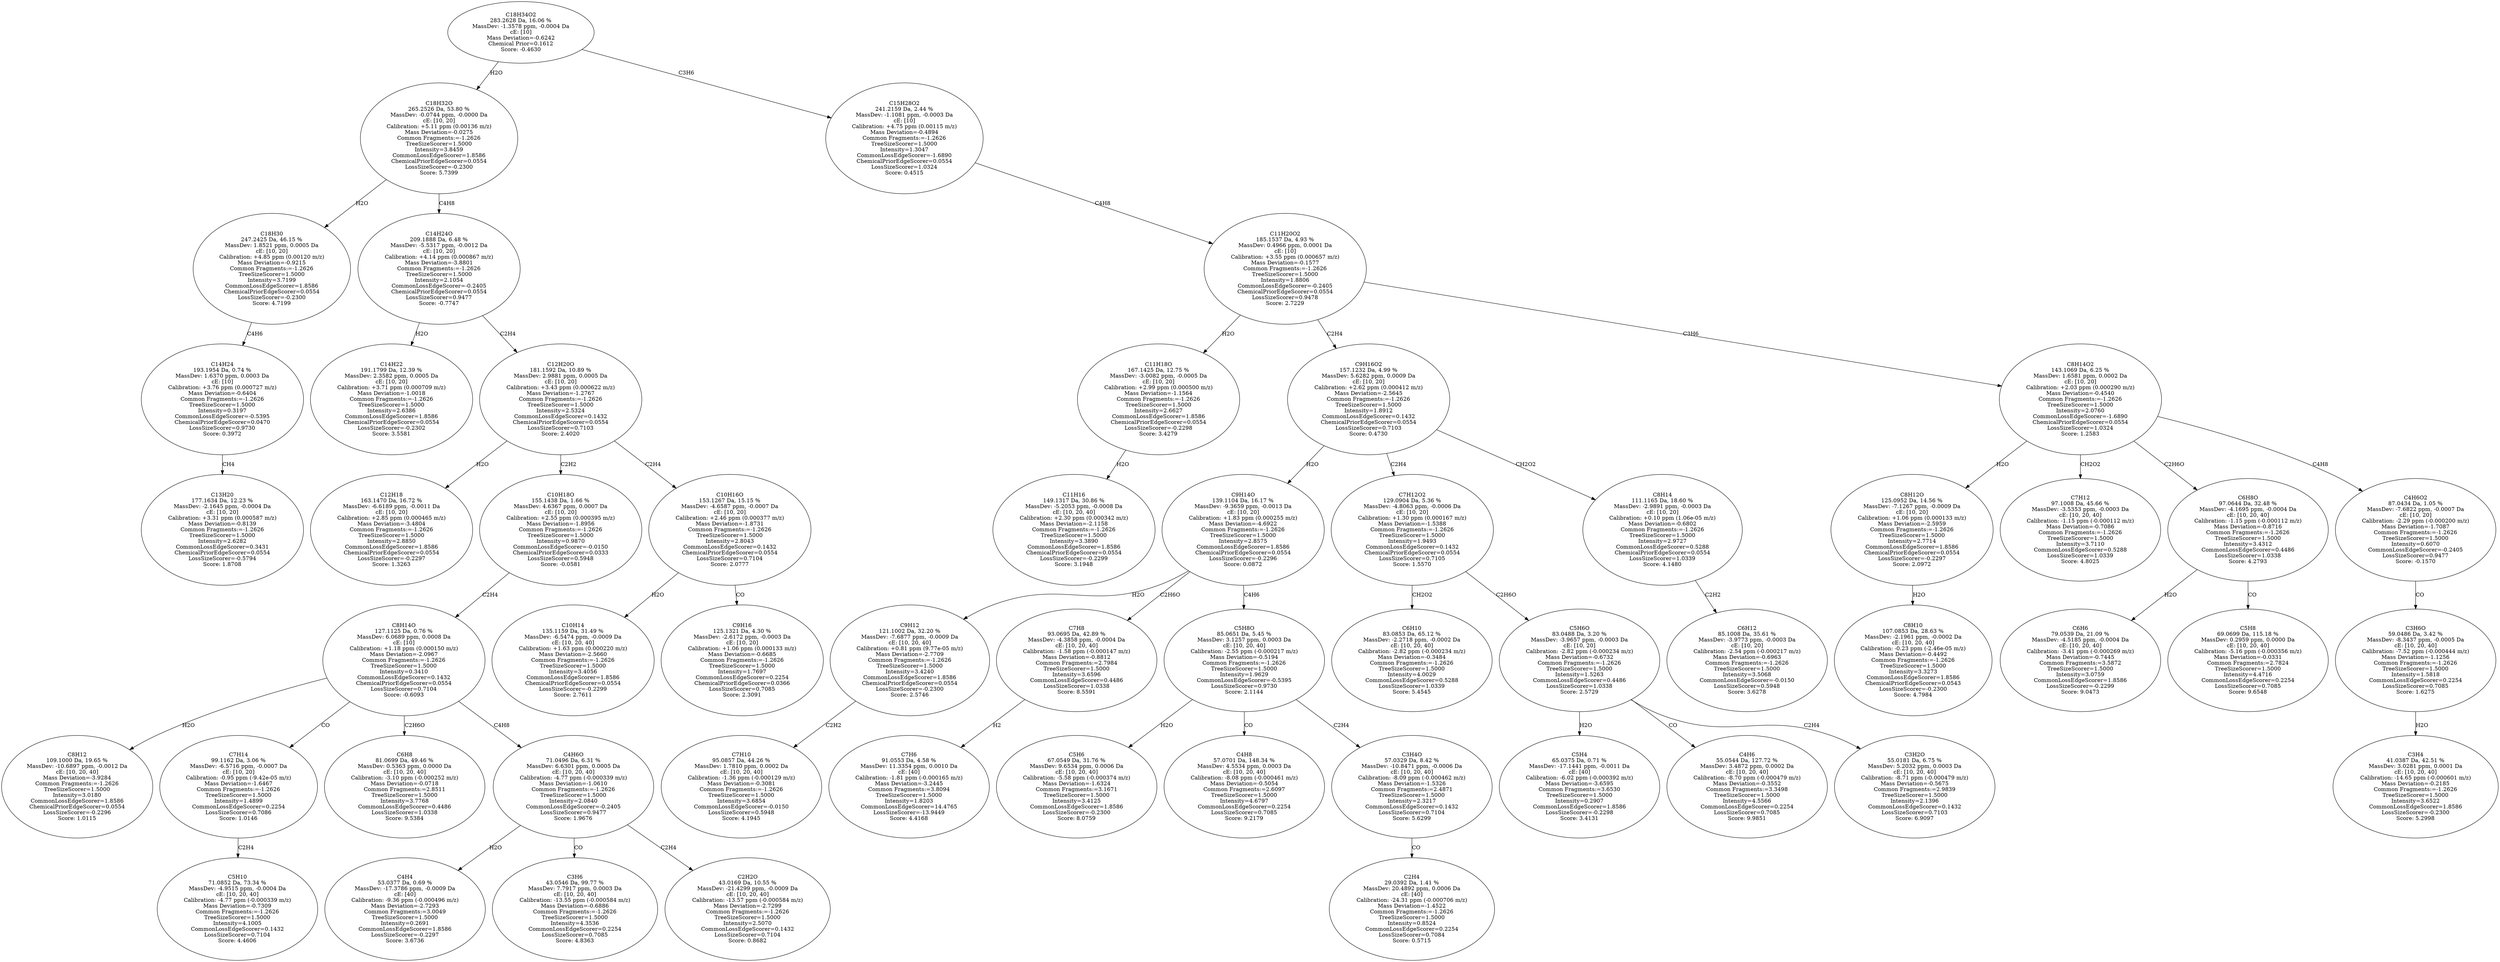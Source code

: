 strict digraph {
v1 [label="C13H20\n177.1634 Da, 12.23 %\nMassDev: -2.1645 ppm, -0.0004 Da\ncE: [10, 20]\nCalibration: +3.31 ppm (0.000587 m/z)\nMass Deviation=-0.8139\nCommon Fragments:=-1.2626\nTreeSizeScorer=1.5000\nIntensity=2.6282\nCommonLossEdgeScorer=0.3431\nChemicalPriorEdgeScorer=0.0554\nLossSizeScorer=-0.5794\nScore: 1.8708"];
v2 [label="C14H24\n193.1954 Da, 0.74 %\nMassDev: 1.6370 ppm, 0.0003 Da\ncE: [10]\nCalibration: +3.76 ppm (0.000727 m/z)\nMass Deviation=-0.6404\nCommon Fragments:=-1.2626\nTreeSizeScorer=1.5000\nIntensity=0.3197\nCommonLossEdgeScorer=-0.5395\nChemicalPriorEdgeScorer=0.0470\nLossSizeScorer=0.9730\nScore: 0.3972"];
v3 [label="C18H30\n247.2425 Da, 46.15 %\nMassDev: 1.8521 ppm, 0.0005 Da\ncE: [10, 20]\nCalibration: +4.85 ppm (0.00120 m/z)\nMass Deviation=-0.9215\nCommon Fragments:=-1.2626\nTreeSizeScorer=1.5000\nIntensity=3.7199\nCommonLossEdgeScorer=1.8586\nChemicalPriorEdgeScorer=0.0554\nLossSizeScorer=-0.2300\nScore: 4.7199"];
v4 [label="C14H22\n191.1799 Da, 12.39 %\nMassDev: 2.3582 ppm, 0.0005 Da\ncE: [10, 20]\nCalibration: +3.71 ppm (0.000709 m/z)\nMass Deviation=-1.0018\nCommon Fragments:=-1.2626\nTreeSizeScorer=1.5000\nIntensity=2.6386\nCommonLossEdgeScorer=1.8586\nChemicalPriorEdgeScorer=0.0554\nLossSizeScorer=-0.2302\nScore: 3.5581"];
v5 [label="C12H18\n163.1470 Da, 16.72 %\nMassDev: -6.6189 ppm, -0.0011 Da\ncE: [10, 20]\nCalibration: +2.85 ppm (0.000465 m/z)\nMass Deviation=-3.4804\nCommon Fragments:=-1.2626\nTreeSizeScorer=1.5000\nIntensity=2.8850\nCommonLossEdgeScorer=1.8586\nChemicalPriorEdgeScorer=0.0554\nLossSizeScorer=-0.2297\nScore: 1.3263"];
v6 [label="C8H12\n109.1000 Da, 19.65 %\nMassDev: -10.6897 ppm, -0.0012 Da\ncE: [10, 20, 40]\nMass Deviation=-3.9284\nCommon Fragments:=-1.2626\nTreeSizeScorer=1.5000\nIntensity=3.0180\nCommonLossEdgeScorer=1.8586\nChemicalPriorEdgeScorer=0.0554\nLossSizeScorer=-0.2296\nScore: 1.0115"];
v7 [label="C5H10\n71.0852 Da, 73.34 %\nMassDev: -4.9515 ppm, -0.0004 Da\ncE: [10, 20, 40]\nCalibration: -4.77 ppm (-0.000339 m/z)\nMass Deviation=-0.7309\nCommon Fragments:=-1.2626\nTreeSizeScorer=1.5000\nIntensity=4.1005\nCommonLossEdgeScorer=0.1432\nLossSizeScorer=0.7104\nScore: 4.4606"];
v8 [label="C7H14\n99.1162 Da, 3.06 %\nMassDev: -6.5716 ppm, -0.0007 Da\ncE: [10, 20]\nCalibration: -0.95 ppm (-9.42e-05 m/z)\nMass Deviation=-1.6467\nCommon Fragments:=-1.2626\nTreeSizeScorer=1.5000\nIntensity=1.4899\nCommonLossEdgeScorer=0.2254\nLossSizeScorer=0.7086\nScore: 1.0146"];
v9 [label="C6H8\n81.0699 Da, 49.46 %\nMassDev: 0.5363 ppm, 0.0000 Da\ncE: [10, 20, 40]\nCalibration: -3.10 ppm (-0.000252 m/z)\nMass Deviation=-0.0718\nCommon Fragments:=2.8511\nTreeSizeScorer=1.5000\nIntensity=3.7768\nCommonLossEdgeScorer=0.4486\nLossSizeScorer=1.0338\nScore: 9.5384"];
v10 [label="C4H4\n53.0377 Da, 0.69 %\nMassDev: -17.3786 ppm, -0.0009 Da\ncE: [40]\nCalibration: -9.36 ppm (-0.000496 m/z)\nMass Deviation=-2.7293\nCommon Fragments:=3.0049\nTreeSizeScorer=1.5000\nIntensity=0.2691\nCommonLossEdgeScorer=1.8586\nLossSizeScorer=-0.2297\nScore: 3.6736"];
v11 [label="C3H6\n43.0546 Da, 99.77 %\nMassDev: 7.7917 ppm, 0.0003 Da\ncE: [10, 20, 40]\nCalibration: -13.55 ppm (-0.000584 m/z)\nMass Deviation=-0.6886\nCommon Fragments:=-1.2626\nTreeSizeScorer=1.5000\nIntensity=4.3536\nCommonLossEdgeScorer=0.2254\nLossSizeScorer=0.7085\nScore: 4.8363"];
v12 [label="C2H2O\n43.0169 Da, 10.55 %\nMassDev: -21.4299 ppm, -0.0009 Da\ncE: [10, 20, 40]\nCalibration: -13.57 ppm (-0.000584 m/z)\nMass Deviation=-2.7299\nCommon Fragments:=-1.2626\nTreeSizeScorer=1.5000\nIntensity=2.5070\nCommonLossEdgeScorer=0.1432\nLossSizeScorer=0.7104\nScore: 0.8682"];
v13 [label="C4H6O\n71.0496 Da, 6.31 %\nMassDev: 6.6301 ppm, 0.0005 Da\ncE: [10, 20, 40]\nCalibration: -4.77 ppm (-0.000339 m/z)\nMass Deviation=-1.0610\nCommon Fragments:=-1.2626\nTreeSizeScorer=1.5000\nIntensity=2.0840\nCommonLossEdgeScorer=-0.2405\nLossSizeScorer=0.9477\nScore: 1.9676"];
v14 [label="C8H14O\n127.1125 Da, 0.76 %\nMassDev: 6.0689 ppm, 0.0008 Da\ncE: [10]\nCalibration: +1.18 ppm (0.000150 m/z)\nMass Deviation=-2.0967\nCommon Fragments:=-1.2626\nTreeSizeScorer=1.5000\nIntensity=0.3410\nCommonLossEdgeScorer=0.1432\nChemicalPriorEdgeScorer=0.0554\nLossSizeScorer=0.7104\nScore: -0.6093"];
v15 [label="C10H18O\n155.1438 Da, 1.66 %\nMassDev: 4.6367 ppm, 0.0007 Da\ncE: [10, 20]\nCalibration: +2.55 ppm (0.000395 m/z)\nMass Deviation=-1.8956\nCommon Fragments:=-1.2626\nTreeSizeScorer=1.5000\nIntensity=0.9870\nCommonLossEdgeScorer=-0.0150\nChemicalPriorEdgeScorer=0.0333\nLossSizeScorer=0.5948\nScore: -0.0581"];
v16 [label="C10H14\n135.1159 Da, 31.49 %\nMassDev: -6.5474 ppm, -0.0009 Da\ncE: [10, 20, 40]\nCalibration: +1.63 ppm (0.000220 m/z)\nMass Deviation=-2.5660\nCommon Fragments:=-1.2626\nTreeSizeScorer=1.5000\nIntensity=3.4056\nCommonLossEdgeScorer=1.8586\nChemicalPriorEdgeScorer=0.0554\nLossSizeScorer=-0.2299\nScore: 2.7611"];
v17 [label="C9H16\n125.1321 Da, 4.30 %\nMassDev: -2.6172 ppm, -0.0003 Da\ncE: [10, 20]\nCalibration: +1.06 ppm (0.000133 m/z)\nMass Deviation=-0.6685\nCommon Fragments:=-1.2626\nTreeSizeScorer=1.5000\nIntensity=1.7697\nCommonLossEdgeScorer=0.2254\nChemicalPriorEdgeScorer=0.0366\nLossSizeScorer=0.7085\nScore: 2.3091"];
v18 [label="C10H16O\n153.1267 Da, 15.15 %\nMassDev: -4.6587 ppm, -0.0007 Da\ncE: [10, 20]\nCalibration: +2.46 ppm (0.000377 m/z)\nMass Deviation=-1.8731\nCommon Fragments:=-1.2626\nTreeSizeScorer=1.5000\nIntensity=2.8043\nCommonLossEdgeScorer=0.1432\nChemicalPriorEdgeScorer=0.0554\nLossSizeScorer=0.7104\nScore: 2.0777"];
v19 [label="C12H20O\n181.1592 Da, 10.89 %\nMassDev: 2.9881 ppm, 0.0005 Da\ncE: [10, 20]\nCalibration: +3.43 ppm (0.000622 m/z)\nMass Deviation=-1.2767\nCommon Fragments:=-1.2626\nTreeSizeScorer=1.5000\nIntensity=2.5324\nCommonLossEdgeScorer=0.1432\nChemicalPriorEdgeScorer=0.0554\nLossSizeScorer=0.7103\nScore: 2.4020"];
v20 [label="C14H24O\n209.1888 Da, 6.48 %\nMassDev: -5.5317 ppm, -0.0012 Da\ncE: [10, 20]\nCalibration: +4.14 ppm (0.000867 m/z)\nMass Deviation=-3.8801\nCommon Fragments:=-1.2626\nTreeSizeScorer=1.5000\nIntensity=2.1054\nCommonLossEdgeScorer=-0.2405\nChemicalPriorEdgeScorer=0.0554\nLossSizeScorer=0.9477\nScore: -0.7747"];
v21 [label="C18H32O\n265.2526 Da, 53.80 %\nMassDev: -0.0744 ppm, -0.0000 Da\ncE: [10, 20]\nCalibration: +5.11 ppm (0.00136 m/z)\nMass Deviation=-0.0275\nCommon Fragments:=-1.2626\nTreeSizeScorer=1.5000\nIntensity=3.8459\nCommonLossEdgeScorer=1.8586\nChemicalPriorEdgeScorer=0.0554\nLossSizeScorer=-0.2300\nScore: 5.7399"];
v22 [label="C11H16\n149.1317 Da, 30.86 %\nMassDev: -5.2053 ppm, -0.0008 Da\ncE: [10, 20, 40]\nCalibration: +2.30 ppm (0.000342 m/z)\nMass Deviation=-2.1158\nCommon Fragments:=-1.2626\nTreeSizeScorer=1.5000\nIntensity=3.3890\nCommonLossEdgeScorer=1.8586\nChemicalPriorEdgeScorer=0.0554\nLossSizeScorer=-0.2299\nScore: 3.1948"];
v23 [label="C11H18O\n167.1425 Da, 12.75 %\nMassDev: -3.0082 ppm, -0.0005 Da\ncE: [10, 20]\nCalibration: +2.99 ppm (0.000500 m/z)\nMass Deviation=-1.1564\nCommon Fragments:=-1.2626\nTreeSizeScorer=1.5000\nIntensity=2.6627\nCommonLossEdgeScorer=1.8586\nChemicalPriorEdgeScorer=0.0554\nLossSizeScorer=-0.2298\nScore: 3.4279"];
v24 [label="C7H10\n95.0857 Da, 44.26 %\nMassDev: 1.7810 ppm, 0.0002 Da\ncE: [10, 20, 40]\nCalibration: -1.36 ppm (-0.000129 m/z)\nMass Deviation=-0.3081\nCommon Fragments:=-1.2626\nTreeSizeScorer=1.5000\nIntensity=3.6854\nCommonLossEdgeScorer=-0.0150\nLossSizeScorer=0.5948\nScore: 4.1945"];
v25 [label="C9H12\n121.1002 Da, 32.20 %\nMassDev: -7.6877 ppm, -0.0009 Da\ncE: [10, 20, 40]\nCalibration: +0.81 ppm (9.77e-05 m/z)\nMass Deviation=-2.7709\nCommon Fragments:=-1.2626\nTreeSizeScorer=1.5000\nIntensity=3.4240\nCommonLossEdgeScorer=1.8586\nChemicalPriorEdgeScorer=0.0554\nLossSizeScorer=-0.2300\nScore: 2.5746"];
v26 [label="C7H6\n91.0553 Da, 4.58 %\nMassDev: 11.3354 ppm, 0.0010 Da\ncE: [40]\nCalibration: -1.81 ppm (-0.000165 m/z)\nMass Deviation=-3.2445\nCommon Fragments:=3.8094\nTreeSizeScorer=1.5000\nIntensity=1.8203\nCommonLossEdgeScorer=14.4765\nLossSizeScorer=-13.9449\nScore: 4.4168"];
v27 [label="C7H8\n93.0695 Da, 42.89 %\nMassDev: -4.3858 ppm, -0.0004 Da\ncE: [10, 20, 40]\nCalibration: -1.58 ppm (-0.000147 m/z)\nMass Deviation=-0.8812\nCommon Fragments:=2.7984\nTreeSizeScorer=1.5000\nIntensity=3.6596\nCommonLossEdgeScorer=0.4486\nLossSizeScorer=1.0338\nScore: 8.5591"];
v28 [label="C5H6\n67.0549 Da, 31.76 %\nMassDev: 9.6534 ppm, 0.0006 Da\ncE: [10, 20, 40]\nCalibration: -5.58 ppm (-0.000374 m/z)\nMass Deviation=-1.6324\nCommon Fragments:=3.1671\nTreeSizeScorer=1.5000\nIntensity=3.4125\nCommonLossEdgeScorer=1.8586\nLossSizeScorer=-0.2300\nScore: 8.0759"];
v29 [label="C4H8\n57.0701 Da, 148.34 %\nMassDev: 4.5534 ppm, 0.0003 Da\ncE: [10, 20, 40]\nCalibration: -8.08 ppm (-0.000461 m/z)\nMass Deviation=-0.5054\nCommon Fragments:=2.6097\nTreeSizeScorer=1.5000\nIntensity=4.6797\nCommonLossEdgeScorer=0.2254\nLossSizeScorer=0.7085\nScore: 9.2179"];
v30 [label="C2H4\n29.0392 Da, 1.41 %\nMassDev: 20.4892 ppm, 0.0006 Da\ncE: [40]\nCalibration: -24.31 ppm (-0.000706 m/z)\nMass Deviation=-1.4522\nCommon Fragments:=-1.2626\nTreeSizeScorer=1.5000\nIntensity=0.8524\nCommonLossEdgeScorer=0.2254\nLossSizeScorer=0.7084\nScore: 0.5715"];
v31 [label="C3H4O\n57.0329 Da, 8.42 %\nMassDev: -10.8471 ppm, -0.0006 Da\ncE: [10, 20, 40]\nCalibration: -8.09 ppm (-0.000462 m/z)\nMass Deviation=-1.5326\nCommon Fragments:=2.4871\nTreeSizeScorer=1.5000\nIntensity=2.3217\nCommonLossEdgeScorer=0.1432\nLossSizeScorer=0.7104\nScore: 5.6299"];
v32 [label="C5H8O\n85.0651 Da, 5.45 %\nMassDev: 3.1257 ppm, 0.0003 Da\ncE: [10, 20, 40]\nCalibration: -2.55 ppm (-0.000217 m/z)\nMass Deviation=-0.5194\nCommon Fragments:=-1.2626\nTreeSizeScorer=1.5000\nIntensity=1.9629\nCommonLossEdgeScorer=-0.5395\nLossSizeScorer=0.9730\nScore: 2.1144"];
v33 [label="C9H14O\n139.1104 Da, 16.17 %\nMassDev: -9.3659 ppm, -0.0013 Da\ncE: [10, 20]\nCalibration: +1.83 ppm (0.000255 m/z)\nMass Deviation=-4.6922\nCommon Fragments:=-1.2626\nTreeSizeScorer=1.5000\nIntensity=2.8575\nCommonLossEdgeScorer=1.8586\nChemicalPriorEdgeScorer=0.0554\nLossSizeScorer=-0.2296\nScore: 0.0872"];
v34 [label="C6H10\n83.0853 Da, 65.12 %\nMassDev: -2.2718 ppm, -0.0002 Da\ncE: [10, 20, 40]\nCalibration: -2.82 ppm (-0.000234 m/z)\nMass Deviation=-0.3484\nCommon Fragments:=-1.2626\nTreeSizeScorer=1.5000\nIntensity=4.0029\nCommonLossEdgeScorer=0.5288\nLossSizeScorer=1.0339\nScore: 5.4545"];
v35 [label="C5H4\n65.0375 Da, 0.71 %\nMassDev: -17.1441 ppm, -0.0011 Da\ncE: [40]\nCalibration: -6.02 ppm (-0.000392 m/z)\nMass Deviation=-3.6595\nCommon Fragments:=3.6530\nTreeSizeScorer=1.5000\nIntensity=0.2907\nCommonLossEdgeScorer=1.8586\nLossSizeScorer=-0.2298\nScore: 3.4131"];
v36 [label="C4H6\n55.0544 Da, 127.72 %\nMassDev: 3.4872 ppm, 0.0002 Da\ncE: [10, 20, 40]\nCalibration: -8.70 ppm (-0.000479 m/z)\nMass Deviation=-0.3552\nCommon Fragments:=3.3498\nTreeSizeScorer=1.5000\nIntensity=4.5566\nCommonLossEdgeScorer=0.2254\nLossSizeScorer=0.7085\nScore: 9.9851"];
v37 [label="C3H2O\n55.0181 Da, 6.75 %\nMassDev: 5.2032 ppm, 0.0003 Da\ncE: [10, 20, 40]\nCalibration: -8.71 ppm (-0.000479 m/z)\nMass Deviation=-0.5675\nCommon Fragments:=2.9839\nTreeSizeScorer=1.5000\nIntensity=2.1396\nCommonLossEdgeScorer=0.1432\nLossSizeScorer=0.7103\nScore: 6.9097"];
v38 [label="C5H6O\n83.0488 Da, 3.20 %\nMassDev: -3.9657 ppm, -0.0003 Da\ncE: [10, 20]\nCalibration: -2.82 ppm (-0.000234 m/z)\nMass Deviation=-0.6732\nCommon Fragments:=-1.2626\nTreeSizeScorer=1.5000\nIntensity=1.5263\nCommonLossEdgeScorer=0.4486\nLossSizeScorer=1.0338\nScore: 2.5729"];
v39 [label="C7H12O2\n129.0904 Da, 5.36 %\nMassDev: -4.8063 ppm, -0.0006 Da\ncE: [10, 20]\nCalibration: +1.30 ppm (0.000167 m/z)\nMass Deviation=-1.5388\nCommon Fragments:=-1.2626\nTreeSizeScorer=1.5000\nIntensity=1.9493\nCommonLossEdgeScorer=0.1432\nChemicalPriorEdgeScorer=0.0554\nLossSizeScorer=0.7105\nScore: 1.5570"];
v40 [label="C6H12\n85.1008 Da, 35.61 %\nMassDev: -3.9773 ppm, -0.0003 Da\ncE: [10, 20]\nCalibration: -2.54 ppm (-0.000217 m/z)\nMass Deviation=-0.6963\nCommon Fragments:=-1.2626\nTreeSizeScorer=1.5000\nIntensity=3.5068\nCommonLossEdgeScorer=-0.0150\nLossSizeScorer=0.5948\nScore: 3.6278"];
v41 [label="C8H14\n111.1165 Da, 18.60 %\nMassDev: -2.9891 ppm, -0.0003 Da\ncE: [10, 20]\nCalibration: +0.10 ppm (1.06e-05 m/z)\nMass Deviation=-0.6802\nCommon Fragments:=-1.2626\nTreeSizeScorer=1.5000\nIntensity=2.9727\nCommonLossEdgeScorer=0.5288\nChemicalPriorEdgeScorer=0.0554\nLossSizeScorer=1.0339\nScore: 4.1480"];
v42 [label="C9H16O2\n157.1232 Da, 4.99 %\nMassDev: 5.6282 ppm, 0.0009 Da\ncE: [10, 20]\nCalibration: +2.62 ppm (0.000412 m/z)\nMass Deviation=-2.5645\nCommon Fragments:=-1.2626\nTreeSizeScorer=1.5000\nIntensity=1.8912\nCommonLossEdgeScorer=0.1432\nChemicalPriorEdgeScorer=0.0554\nLossSizeScorer=0.7103\nScore: 0.4730"];
v43 [label="C8H10\n107.0853 Da, 28.63 %\nMassDev: -2.1961 ppm, -0.0002 Da\ncE: [10, 20, 40]\nCalibration: -0.23 ppm (-2.46e-05 m/z)\nMass Deviation=-0.4492\nCommon Fragments:=-1.2626\nTreeSizeScorer=1.5000\nIntensity=3.3273\nCommonLossEdgeScorer=1.8586\nChemicalPriorEdgeScorer=0.0543\nLossSizeScorer=-0.2300\nScore: 4.7984"];
v44 [label="C8H12O\n125.0952 Da, 14.56 %\nMassDev: -7.1267 ppm, -0.0009 Da\ncE: [10, 20]\nCalibration: +1.06 ppm (0.000133 m/z)\nMass Deviation=-2.5959\nCommon Fragments:=-1.2626\nTreeSizeScorer=1.5000\nIntensity=2.7714\nCommonLossEdgeScorer=1.8586\nChemicalPriorEdgeScorer=0.0554\nLossSizeScorer=-0.2297\nScore: 2.0972"];
v45 [label="C7H12\n97.1008 Da, 45.66 %\nMassDev: -3.5353 ppm, -0.0003 Da\ncE: [10, 20, 40]\nCalibration: -1.15 ppm (-0.000112 m/z)\nMass Deviation=-0.7086\nCommon Fragments:=-1.2626\nTreeSizeScorer=1.5000\nIntensity=3.7110\nCommonLossEdgeScorer=0.5288\nLossSizeScorer=1.0339\nScore: 4.8025"];
v46 [label="C6H6\n79.0539 Da, 21.09 %\nMassDev: -4.5185 ppm, -0.0004 Da\ncE: [10, 20, 40]\nCalibration: -3.41 ppm (-0.000269 m/z)\nMass Deviation=-0.7445\nCommon Fragments:=3.5872\nTreeSizeScorer=1.5000\nIntensity=3.0759\nCommonLossEdgeScorer=1.8586\nLossSizeScorer=-0.2299\nScore: 9.0473"];
v47 [label="C5H8\n69.0699 Da, 115.18 %\nMassDev: 0.2959 ppm, 0.0000 Da\ncE: [10, 20, 40]\nCalibration: -5.16 ppm (-0.000356 m/z)\nMass Deviation=-0.0331\nCommon Fragments:=2.7824\nTreeSizeScorer=1.5000\nIntensity=4.4716\nCommonLossEdgeScorer=0.2254\nLossSizeScorer=0.7085\nScore: 9.6548"];
v48 [label="C6H8O\n97.0644 Da, 32.48 %\nMassDev: -4.1695 ppm, -0.0004 Da\ncE: [10, 20, 40]\nCalibration: -1.15 ppm (-0.000112 m/z)\nMass Deviation=-0.8716\nCommon Fragments:=-1.2626\nTreeSizeScorer=1.5000\nIntensity=3.4312\nCommonLossEdgeScorer=0.4486\nLossSizeScorer=1.0338\nScore: 4.2793"];
v49 [label="C3H4\n41.0387 Da, 42.51 %\nMassDev: 3.0281 ppm, 0.0001 Da\ncE: [10, 20, 40]\nCalibration: -14.65 ppm (-0.000601 m/z)\nMass Deviation=-0.2185\nCommon Fragments:=-1.2626\nTreeSizeScorer=1.5000\nIntensity=3.6522\nCommonLossEdgeScorer=1.8586\nLossSizeScorer=-0.2300\nScore: 5.2998"];
v50 [label="C3H6O\n59.0486 Da, 3.42 %\nMassDev: -8.3437 ppm, -0.0005 Da\ncE: [10, 20, 40]\nCalibration: -7.52 ppm (-0.000444 m/z)\nMass Deviation=-1.1256\nCommon Fragments:=-1.2626\nTreeSizeScorer=1.5000\nIntensity=1.5818\nCommonLossEdgeScorer=0.2254\nLossSizeScorer=0.7085\nScore: 1.6275"];
v51 [label="C4H6O2\n87.0434 Da, 1.05 %\nMassDev: -7.6822 ppm, -0.0007 Da\ncE: [10, 20]\nCalibration: -2.29 ppm (-0.000200 m/z)\nMass Deviation=-1.7087\nCommon Fragments:=-1.2626\nTreeSizeScorer=1.5000\nIntensity=0.6070\nCommonLossEdgeScorer=-0.2405\nLossSizeScorer=0.9477\nScore: -0.1570"];
v52 [label="C8H14O2\n143.1069 Da, 6.25 %\nMassDev: 1.6581 ppm, 0.0002 Da\ncE: [10, 20]\nCalibration: +2.03 ppm (0.000290 m/z)\nMass Deviation=-0.4540\nCommon Fragments:=-1.2626\nTreeSizeScorer=1.5000\nIntensity=2.0760\nCommonLossEdgeScorer=-1.6890\nChemicalPriorEdgeScorer=0.0554\nLossSizeScorer=1.0324\nScore: 1.2583"];
v53 [label="C11H20O2\n185.1537 Da, 4.93 %\nMassDev: 0.4966 ppm, 0.0001 Da\ncE: [10]\nCalibration: +3.55 ppm (0.000657 m/z)\nMass Deviation=-0.1577\nCommon Fragments:=-1.2626\nTreeSizeScorer=1.5000\nIntensity=1.8806\nCommonLossEdgeScorer=-0.2405\nChemicalPriorEdgeScorer=0.0554\nLossSizeScorer=0.9478\nScore: 2.7229"];
v54 [label="C15H28O2\n241.2159 Da, 2.44 %\nMassDev: -1.1081 ppm, -0.0003 Da\ncE: [10]\nCalibration: +4.75 ppm (0.00115 m/z)\nMass Deviation=-0.4894\nCommon Fragments:=-1.2626\nTreeSizeScorer=1.5000\nIntensity=1.3047\nCommonLossEdgeScorer=-1.6890\nChemicalPriorEdgeScorer=0.0554\nLossSizeScorer=1.0324\nScore: 0.4515"];
v55 [label="C18H34O2\n283.2628 Da, 16.06 %\nMassDev: -1.3578 ppm, -0.0004 Da\ncE: [10]\nMass Deviation=-0.6242\nChemical Prior=0.1612\nScore: -0.4630"];
v2 -> v1 [label="CH4"];
v3 -> v2 [label="C4H6"];
v21 -> v3 [label="H2O"];
v20 -> v4 [label="H2O"];
v19 -> v5 [label="H2O"];
v14 -> v6 [label="H2O"];
v8 -> v7 [label="C2H4"];
v14 -> v8 [label="CO"];
v14 -> v9 [label="C2H6O"];
v13 -> v10 [label="H2O"];
v13 -> v11 [label="CO"];
v13 -> v12 [label="C2H4"];
v14 -> v13 [label="C4H8"];
v15 -> v14 [label="C2H4"];
v19 -> v15 [label="C2H2"];
v18 -> v16 [label="H2O"];
v18 -> v17 [label="CO"];
v19 -> v18 [label="C2H4"];
v20 -> v19 [label="C2H4"];
v21 -> v20 [label="C4H8"];
v55 -> v21 [label="H2O"];
v23 -> v22 [label="H2O"];
v53 -> v23 [label="H2O"];
v25 -> v24 [label="C2H2"];
v33 -> v25 [label="H2O"];
v27 -> v26 [label="H2"];
v33 -> v27 [label="C2H6O"];
v32 -> v28 [label="H2O"];
v32 -> v29 [label="CO"];
v31 -> v30 [label="CO"];
v32 -> v31 [label="C2H4"];
v33 -> v32 [label="C4H6"];
v42 -> v33 [label="H2O"];
v39 -> v34 [label="CH2O2"];
v38 -> v35 [label="H2O"];
v38 -> v36 [label="CO"];
v38 -> v37 [label="C2H4"];
v39 -> v38 [label="C2H6O"];
v42 -> v39 [label="C2H4"];
v41 -> v40 [label="C2H2"];
v42 -> v41 [label="CH2O2"];
v53 -> v42 [label="C2H4"];
v44 -> v43 [label="H2O"];
v52 -> v44 [label="H2O"];
v52 -> v45 [label="CH2O2"];
v48 -> v46 [label="H2O"];
v48 -> v47 [label="CO"];
v52 -> v48 [label="C2H6O"];
v50 -> v49 [label="H2O"];
v51 -> v50 [label="CO"];
v52 -> v51 [label="C4H8"];
v53 -> v52 [label="C3H6"];
v54 -> v53 [label="C4H8"];
v55 -> v54 [label="C3H6"];
}